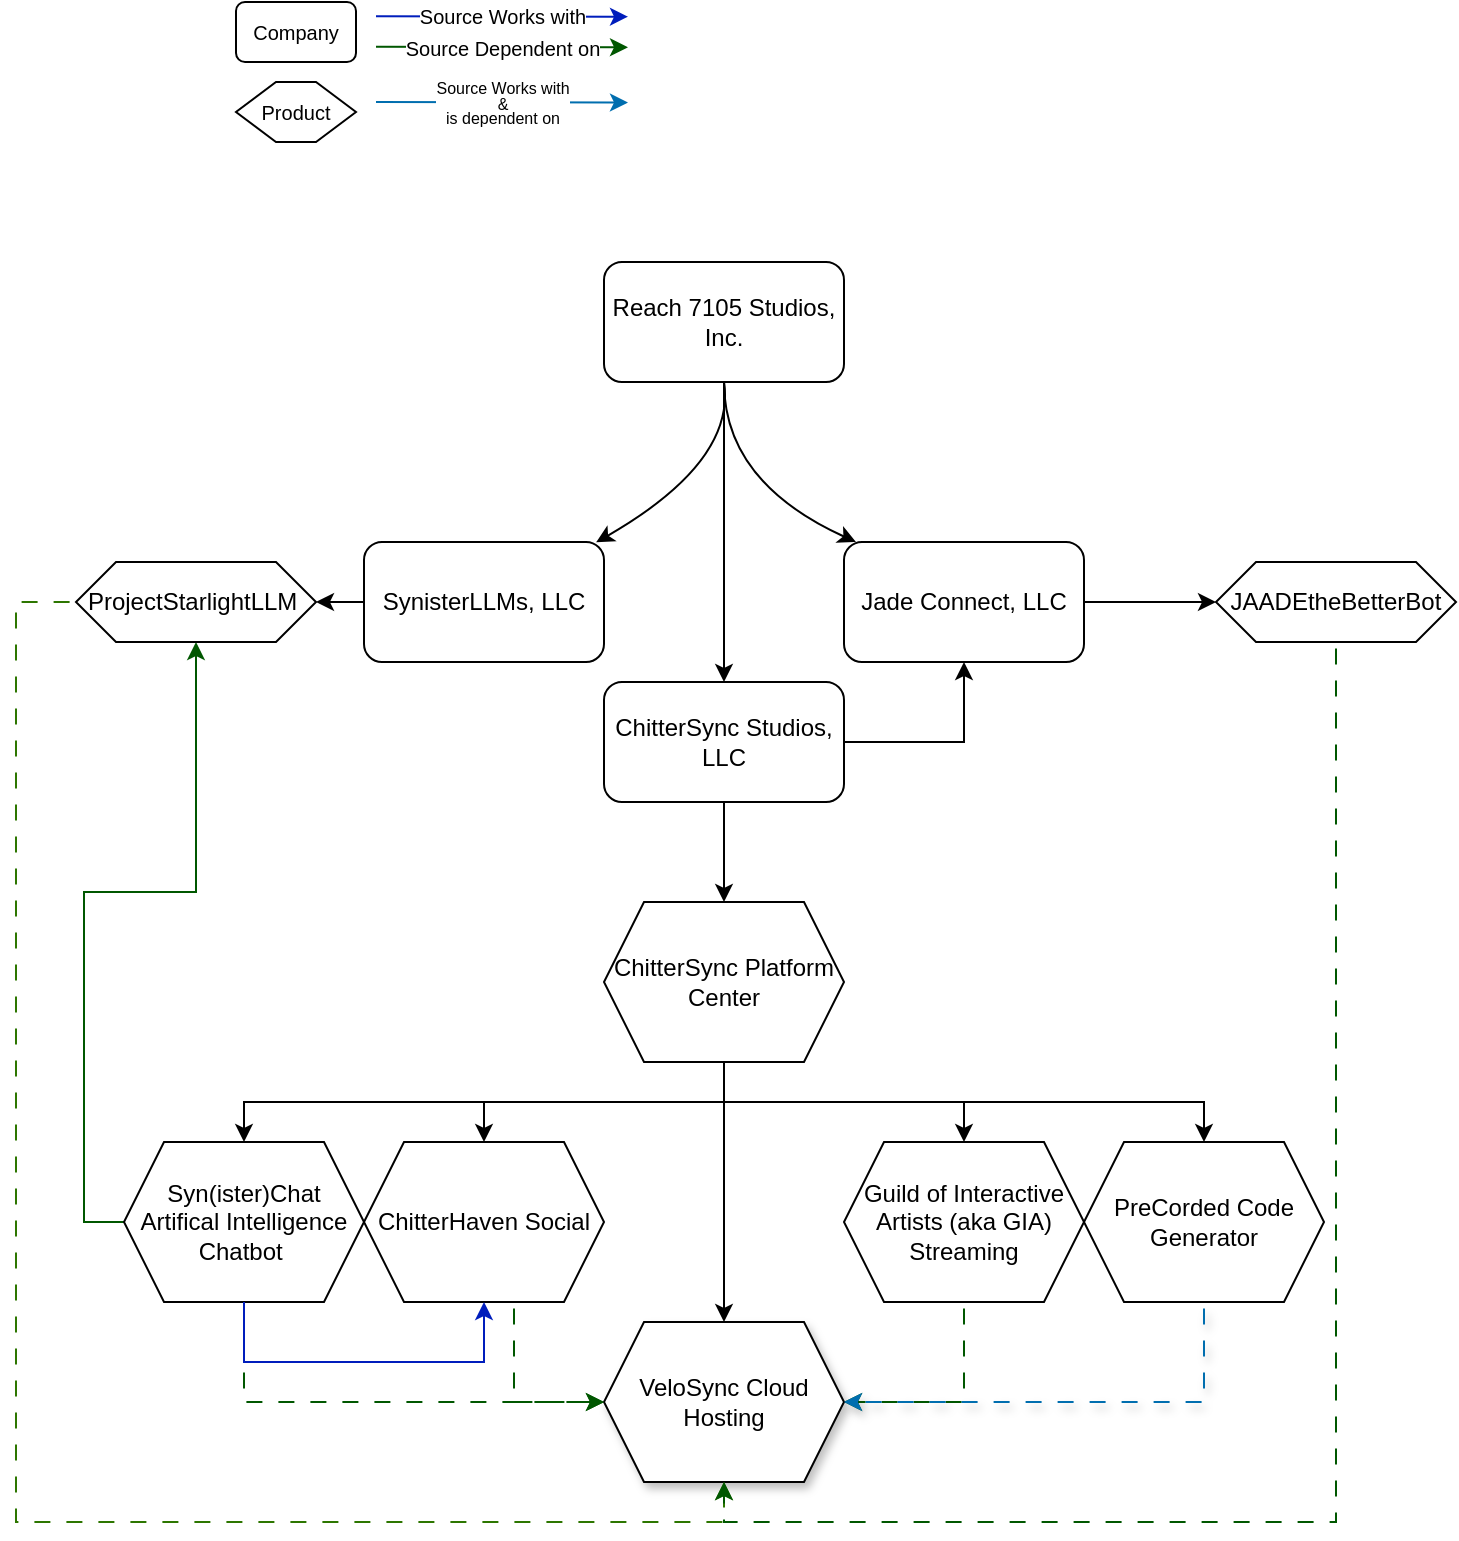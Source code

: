 <mxfile version="27.0.5">
  <diagram name="Page-1" id="IqFbWDr3JGH-02xFy15p">
    <mxGraphModel dx="624" dy="369" grid="1" gridSize="10" guides="1" tooltips="1" connect="1" arrows="1" fold="1" page="1" pageScale="1" pageWidth="827" pageHeight="1169" math="0" shadow="0">
      <root>
        <mxCell id="0" />
        <mxCell id="1" parent="0" />
        <mxCell id="N1QLn7Qe5bVt2qLxOlzb-1" value="Reach 7105 Studios, Inc." style="rounded=1;whiteSpace=wrap;html=1;perimeterSpacing=0;glass=0;" vertex="1" parent="1">
          <mxGeometry x="354" y="230" width="120" height="60" as="geometry" />
        </mxCell>
        <mxCell id="N1QLn7Qe5bVt2qLxOlzb-2" value="" style="curved=1;endArrow=classic;html=1;rounded=0;exitX=0.5;exitY=1;exitDx=0;exitDy=0;entryX=0.967;entryY=0.003;entryDx=0;entryDy=0;entryPerimeter=0;" edge="1" parent="1" source="N1QLn7Qe5bVt2qLxOlzb-1" target="N1QLn7Qe5bVt2qLxOlzb-5">
          <mxGeometry width="50" height="50" relative="1" as="geometry">
            <mxPoint x="390" y="360" as="sourcePoint" />
            <mxPoint x="340" y="380" as="targetPoint" />
            <Array as="points">
              <mxPoint x="420" y="330" />
            </Array>
          </mxGeometry>
        </mxCell>
        <mxCell id="N1QLn7Qe5bVt2qLxOlzb-3" value="" style="curved=1;endArrow=classic;html=1;rounded=0;exitX=0.5;exitY=1;exitDx=0;exitDy=0;" edge="1" parent="1" source="N1QLn7Qe5bVt2qLxOlzb-1">
          <mxGeometry width="50" height="50" relative="1" as="geometry">
            <mxPoint x="414" y="310" as="sourcePoint" />
            <mxPoint x="414" y="440" as="targetPoint" />
            <Array as="points" />
          </mxGeometry>
        </mxCell>
        <mxCell id="N1QLn7Qe5bVt2qLxOlzb-4" value="" style="curved=1;endArrow=classic;html=1;rounded=0;exitX=0.5;exitY=1;exitDx=0;exitDy=0;entryX=0.05;entryY=0;entryDx=0;entryDy=0;entryPerimeter=0;" edge="1" parent="1" source="N1QLn7Qe5bVt2qLxOlzb-1" target="N1QLn7Qe5bVt2qLxOlzb-7">
          <mxGeometry width="50" height="50" relative="1" as="geometry">
            <mxPoint x="418" y="290" as="sourcePoint" />
            <mxPoint x="490" y="380" as="targetPoint" />
            <Array as="points">
              <mxPoint x="414" y="340" />
            </Array>
          </mxGeometry>
        </mxCell>
        <mxCell id="N1QLn7Qe5bVt2qLxOlzb-32" style="edgeStyle=orthogonalEdgeStyle;rounded=0;orthogonalLoop=1;jettySize=auto;html=1;entryX=1;entryY=0.5;entryDx=0;entryDy=0;" edge="1" parent="1" source="N1QLn7Qe5bVt2qLxOlzb-5" target="N1QLn7Qe5bVt2qLxOlzb-31">
          <mxGeometry relative="1" as="geometry" />
        </mxCell>
        <mxCell id="N1QLn7Qe5bVt2qLxOlzb-5" value="SynisterLLMs, LLC" style="rounded=1;whiteSpace=wrap;html=1;" vertex="1" parent="1">
          <mxGeometry x="234" y="370" width="120" height="60" as="geometry" />
        </mxCell>
        <mxCell id="N1QLn7Qe5bVt2qLxOlzb-8" style="edgeStyle=orthogonalEdgeStyle;rounded=0;orthogonalLoop=1;jettySize=auto;html=1;" edge="1" parent="1" source="N1QLn7Qe5bVt2qLxOlzb-6">
          <mxGeometry relative="1" as="geometry">
            <mxPoint x="414" y="550" as="targetPoint" />
          </mxGeometry>
        </mxCell>
        <mxCell id="N1QLn7Qe5bVt2qLxOlzb-25" style="edgeStyle=orthogonalEdgeStyle;rounded=0;orthogonalLoop=1;jettySize=auto;html=1;entryX=0.5;entryY=1;entryDx=0;entryDy=0;" edge="1" parent="1" source="N1QLn7Qe5bVt2qLxOlzb-6" target="N1QLn7Qe5bVt2qLxOlzb-7">
          <mxGeometry relative="1" as="geometry">
            <Array as="points">
              <mxPoint x="534" y="470" />
            </Array>
          </mxGeometry>
        </mxCell>
        <mxCell id="N1QLn7Qe5bVt2qLxOlzb-6" value="ChitterSync Studios, LLC" style="rounded=1;whiteSpace=wrap;html=1;" vertex="1" parent="1">
          <mxGeometry x="354" y="440" width="120" height="60" as="geometry" />
        </mxCell>
        <mxCell id="N1QLn7Qe5bVt2qLxOlzb-37" style="edgeStyle=orthogonalEdgeStyle;rounded=0;orthogonalLoop=1;jettySize=auto;html=1;entryX=0;entryY=0.5;entryDx=0;entryDy=0;" edge="1" parent="1" source="N1QLn7Qe5bVt2qLxOlzb-7" target="N1QLn7Qe5bVt2qLxOlzb-35">
          <mxGeometry relative="1" as="geometry" />
        </mxCell>
        <mxCell id="N1QLn7Qe5bVt2qLxOlzb-7" value="Jade Connect, LLC" style="rounded=1;whiteSpace=wrap;html=1;" vertex="1" parent="1">
          <mxGeometry x="474" y="370" width="120" height="60" as="geometry" />
        </mxCell>
        <mxCell id="N1QLn7Qe5bVt2qLxOlzb-10" value="&lt;font style=&quot;font-size: 10px;&quot;&gt;Company&lt;/font&gt;" style="rounded=1;whiteSpace=wrap;html=1;" vertex="1" parent="1">
          <mxGeometry x="170" y="100" width="60" height="30" as="geometry" />
        </mxCell>
        <mxCell id="N1QLn7Qe5bVt2qLxOlzb-11" value="&lt;font style=&quot;font-size: 10px;&quot;&gt;Product&lt;/font&gt;" style="shape=hexagon;perimeter=hexagonPerimeter2;whiteSpace=wrap;html=1;fixedSize=1;" vertex="1" parent="1">
          <mxGeometry x="170" y="140" width="60" height="30" as="geometry" />
        </mxCell>
        <mxCell id="N1QLn7Qe5bVt2qLxOlzb-14" value="" style="edgeStyle=orthogonalEdgeStyle;rounded=0;orthogonalLoop=1;jettySize=auto;html=1;" edge="1" parent="1" source="N1QLn7Qe5bVt2qLxOlzb-12" target="N1QLn7Qe5bVt2qLxOlzb-13">
          <mxGeometry relative="1" as="geometry" />
        </mxCell>
        <mxCell id="N1QLn7Qe5bVt2qLxOlzb-16" value="" style="edgeStyle=orthogonalEdgeStyle;rounded=0;orthogonalLoop=1;jettySize=auto;html=1;" edge="1" parent="1" source="N1QLn7Qe5bVt2qLxOlzb-12" target="N1QLn7Qe5bVt2qLxOlzb-15">
          <mxGeometry relative="1" as="geometry" />
        </mxCell>
        <mxCell id="N1QLn7Qe5bVt2qLxOlzb-18" value="" style="edgeStyle=orthogonalEdgeStyle;rounded=0;orthogonalLoop=1;jettySize=auto;html=1;" edge="1" parent="1" source="N1QLn7Qe5bVt2qLxOlzb-12" target="N1QLn7Qe5bVt2qLxOlzb-17">
          <mxGeometry relative="1" as="geometry" />
        </mxCell>
        <mxCell id="N1QLn7Qe5bVt2qLxOlzb-20" value="" style="edgeStyle=orthogonalEdgeStyle;rounded=0;orthogonalLoop=1;jettySize=auto;html=1;" edge="1" parent="1" source="N1QLn7Qe5bVt2qLxOlzb-12" target="N1QLn7Qe5bVt2qLxOlzb-19">
          <mxGeometry relative="1" as="geometry">
            <Array as="points">
              <mxPoint x="414" y="650" />
              <mxPoint x="654" y="650" />
            </Array>
          </mxGeometry>
        </mxCell>
        <mxCell id="N1QLn7Qe5bVt2qLxOlzb-23" value="" style="edgeStyle=orthogonalEdgeStyle;rounded=0;orthogonalLoop=1;jettySize=auto;html=1;" edge="1" parent="1" source="N1QLn7Qe5bVt2qLxOlzb-12" target="N1QLn7Qe5bVt2qLxOlzb-22">
          <mxGeometry relative="1" as="geometry">
            <Array as="points">
              <mxPoint x="414" y="650" />
              <mxPoint x="174" y="650" />
            </Array>
          </mxGeometry>
        </mxCell>
        <mxCell id="N1QLn7Qe5bVt2qLxOlzb-12" value="ChitterSync Platform Center" style="shape=hexagon;perimeter=hexagonPerimeter2;whiteSpace=wrap;html=1;fixedSize=1;" vertex="1" parent="1">
          <mxGeometry x="354" y="550" width="120" height="80" as="geometry" />
        </mxCell>
        <mxCell id="N1QLn7Qe5bVt2qLxOlzb-28" style="edgeStyle=orthogonalEdgeStyle;rounded=0;orthogonalLoop=1;jettySize=auto;html=1;entryX=1;entryY=0.5;entryDx=0;entryDy=0;fillColor=#008a00;strokeColor=#005700;flowAnimation=1;" edge="1" parent="1" source="N1QLn7Qe5bVt2qLxOlzb-13" target="N1QLn7Qe5bVt2qLxOlzb-17">
          <mxGeometry relative="1" as="geometry">
            <mxPoint x="480" y="810" as="targetPoint" />
            <Array as="points">
              <mxPoint x="534" y="800" />
            </Array>
          </mxGeometry>
        </mxCell>
        <mxCell id="N1QLn7Qe5bVt2qLxOlzb-13" value="Guild of Interactive Artists (aka GIA) Streaming" style="shape=hexagon;perimeter=hexagonPerimeter2;whiteSpace=wrap;html=1;fixedSize=1;" vertex="1" parent="1">
          <mxGeometry x="474" y="670" width="120" height="80" as="geometry" />
        </mxCell>
        <mxCell id="N1QLn7Qe5bVt2qLxOlzb-29" style="edgeStyle=orthogonalEdgeStyle;rounded=0;orthogonalLoop=1;jettySize=auto;html=1;exitX=0.625;exitY=1;exitDx=0;exitDy=0;entryX=0;entryY=0.5;entryDx=0;entryDy=0;fillColor=#008a00;strokeColor=#005700;flowAnimation=1;" edge="1" parent="1" source="N1QLn7Qe5bVt2qLxOlzb-15" target="N1QLn7Qe5bVt2qLxOlzb-17">
          <mxGeometry relative="1" as="geometry" />
        </mxCell>
        <mxCell id="N1QLn7Qe5bVt2qLxOlzb-15" value="ChitterHaven Social" style="shape=hexagon;perimeter=hexagonPerimeter2;whiteSpace=wrap;html=1;fixedSize=1;" vertex="1" parent="1">
          <mxGeometry x="234" y="670" width="120" height="80" as="geometry" />
        </mxCell>
        <mxCell id="N1QLn7Qe5bVt2qLxOlzb-17" value="VeloSync Cloud Hosting" style="shape=hexagon;perimeter=hexagonPerimeter2;whiteSpace=wrap;html=1;fixedSize=1;rounded=0;shadow=1;" vertex="1" parent="1">
          <mxGeometry x="354" y="760" width="120" height="80" as="geometry" />
        </mxCell>
        <mxCell id="N1QLn7Qe5bVt2qLxOlzb-19" value="PreCorded Code Generator" style="shape=hexagon;perimeter=hexagonPerimeter2;whiteSpace=wrap;html=1;fixedSize=1;" vertex="1" parent="1">
          <mxGeometry x="594" y="670" width="120" height="80" as="geometry" />
        </mxCell>
        <mxCell id="N1QLn7Qe5bVt2qLxOlzb-30" style="edgeStyle=orthogonalEdgeStyle;rounded=0;orthogonalLoop=1;jettySize=auto;html=1;fillColor=#008a00;strokeColor=#005700;flowAnimation=1;" edge="1" parent="1" source="N1QLn7Qe5bVt2qLxOlzb-22" target="N1QLn7Qe5bVt2qLxOlzb-17">
          <mxGeometry relative="1" as="geometry">
            <mxPoint x="350" y="800" as="targetPoint" />
            <Array as="points">
              <mxPoint x="174" y="800" />
            </Array>
          </mxGeometry>
        </mxCell>
        <mxCell id="N1QLn7Qe5bVt2qLxOlzb-34" style="edgeStyle=orthogonalEdgeStyle;rounded=0;orthogonalLoop=1;jettySize=auto;html=1;entryX=0.5;entryY=1;entryDx=0;entryDy=0;exitX=0;exitY=0.5;exitDx=0;exitDy=0;fillColor=#008a00;strokeColor=#005700;" edge="1" parent="1" source="N1QLn7Qe5bVt2qLxOlzb-22" target="N1QLn7Qe5bVt2qLxOlzb-31">
          <mxGeometry relative="1" as="geometry" />
        </mxCell>
        <mxCell id="N1QLn7Qe5bVt2qLxOlzb-22" value="Syn(ister)Chat Artifical Intelligence Chatbot&amp;nbsp;" style="shape=hexagon;perimeter=hexagonPerimeter2;whiteSpace=wrap;html=1;fixedSize=1;" vertex="1" parent="1">
          <mxGeometry x="114" y="670" width="120" height="80" as="geometry" />
        </mxCell>
        <mxCell id="N1QLn7Qe5bVt2qLxOlzb-26" style="edgeStyle=orthogonalEdgeStyle;rounded=0;orthogonalLoop=1;jettySize=auto;html=1;entryX=0.5;entryY=1;entryDx=0;entryDy=0;fillColor=#0050ef;strokeColor=#001DBC;" edge="1" parent="1" source="N1QLn7Qe5bVt2qLxOlzb-22" target="N1QLn7Qe5bVt2qLxOlzb-15">
          <mxGeometry relative="1" as="geometry">
            <Array as="points">
              <mxPoint x="174" y="780" />
              <mxPoint x="294" y="780" />
            </Array>
          </mxGeometry>
        </mxCell>
        <mxCell id="N1QLn7Qe5bVt2qLxOlzb-27" style="edgeStyle=orthogonalEdgeStyle;rounded=0;orthogonalLoop=1;jettySize=auto;html=1;entryX=1;entryY=0.5;entryDx=0;entryDy=0;fillColor=#1ba1e2;strokeColor=#006EAF;flowAnimation=1;shadow=1;" edge="1" parent="1" source="N1QLn7Qe5bVt2qLxOlzb-19" target="N1QLn7Qe5bVt2qLxOlzb-17">
          <mxGeometry relative="1" as="geometry">
            <mxPoint x="490" y="805" as="targetPoint" />
            <Array as="points">
              <mxPoint x="654" y="800" />
            </Array>
          </mxGeometry>
        </mxCell>
        <mxCell id="N1QLn7Qe5bVt2qLxOlzb-45" style="edgeStyle=orthogonalEdgeStyle;rounded=0;orthogonalLoop=1;jettySize=auto;html=1;entryX=0.5;entryY=1;entryDx=0;entryDy=0;flowAnimation=1;fillColor=#60a917;strokeColor=#2D7600;" edge="1" parent="1" source="N1QLn7Qe5bVt2qLxOlzb-31" target="N1QLn7Qe5bVt2qLxOlzb-17">
          <mxGeometry relative="1" as="geometry">
            <Array as="points">
              <mxPoint x="60" y="400" />
              <mxPoint x="60" y="860" />
              <mxPoint x="414" y="860" />
            </Array>
          </mxGeometry>
        </mxCell>
        <mxCell id="N1QLn7Qe5bVt2qLxOlzb-31" value="ProjectStarlightLLM&amp;nbsp;" style="shape=hexagon;perimeter=hexagonPerimeter2;whiteSpace=wrap;html=1;fixedSize=1;" vertex="1" parent="1">
          <mxGeometry x="90" y="380" width="120" height="40" as="geometry" />
        </mxCell>
        <mxCell id="N1QLn7Qe5bVt2qLxOlzb-38" style="edgeStyle=orthogonalEdgeStyle;rounded=0;orthogonalLoop=1;jettySize=auto;html=1;exitX=0.5;exitY=1;exitDx=0;exitDy=0;entryX=0.5;entryY=1;entryDx=0;entryDy=0;fillColor=#008a00;strokeColor=#005700;flowAnimation=1;shadow=0;" edge="1" parent="1" source="N1QLn7Qe5bVt2qLxOlzb-35" target="N1QLn7Qe5bVt2qLxOlzb-17">
          <mxGeometry relative="1" as="geometry" />
        </mxCell>
        <mxCell id="N1QLn7Qe5bVt2qLxOlzb-35" value="JAADEtheBetterBot" style="shape=hexagon;perimeter=hexagonPerimeter2;whiteSpace=wrap;html=1;fixedSize=1;" vertex="1" parent="1">
          <mxGeometry x="660" y="380" width="120" height="40" as="geometry" />
        </mxCell>
        <mxCell id="N1QLn7Qe5bVt2qLxOlzb-39" value="" style="endArrow=classic;html=1;rounded=0;fillColor=#0050ef;strokeColor=#001DBC;" edge="1" parent="1">
          <mxGeometry relative="1" as="geometry">
            <mxPoint x="240" y="107.07" as="sourcePoint" />
            <mxPoint x="366" y="107.36" as="targetPoint" />
          </mxGeometry>
        </mxCell>
        <mxCell id="N1QLn7Qe5bVt2qLxOlzb-40" value="&lt;font style=&quot;font-size: 10px;&quot;&gt;Source Works with&lt;/font&gt;" style="edgeLabel;resizable=0;html=1;;align=center;verticalAlign=middle;" connectable="0" vertex="1" parent="N1QLn7Qe5bVt2qLxOlzb-39">
          <mxGeometry relative="1" as="geometry" />
        </mxCell>
        <mxCell id="N1QLn7Qe5bVt2qLxOlzb-41" value="" style="endArrow=classic;html=1;rounded=0;fillColor=#008a00;strokeColor=#005700;" edge="1" parent="1">
          <mxGeometry relative="1" as="geometry">
            <mxPoint x="240" y="122.36" as="sourcePoint" />
            <mxPoint x="366" y="122.65" as="targetPoint" />
          </mxGeometry>
        </mxCell>
        <mxCell id="N1QLn7Qe5bVt2qLxOlzb-42" value="&lt;font style=&quot;font-size: 10px;&quot;&gt;Source Dependent on&lt;/font&gt;" style="edgeLabel;resizable=0;html=1;;align=center;verticalAlign=middle;" connectable="0" vertex="1" parent="N1QLn7Qe5bVt2qLxOlzb-41">
          <mxGeometry relative="1" as="geometry" />
        </mxCell>
        <mxCell id="N1QLn7Qe5bVt2qLxOlzb-43" value="" style="endArrow=classic;html=1;rounded=0;fillColor=#1ba1e2;strokeColor=#006EAF;" edge="1" parent="1">
          <mxGeometry relative="1" as="geometry">
            <mxPoint x="240" y="150" as="sourcePoint" />
            <mxPoint x="366" y="150.29" as="targetPoint" />
          </mxGeometry>
        </mxCell>
        <mxCell id="N1QLn7Qe5bVt2qLxOlzb-44" value="&lt;div style=&quot;line-height: 70%;&quot;&gt;&lt;font style=&quot;line-height: 70%; font-size: 8px;&quot;&gt;Source Works with&lt;/font&gt;&lt;div&gt;&lt;font style=&quot;line-height: 70%; font-size: 8px;&quot;&gt;&amp;nbsp;&amp;amp;&amp;nbsp;&lt;/font&gt;&lt;div&gt;&lt;font style=&quot;line-height: 70%; font-size: 8px;&quot;&gt;is dependent on&lt;/font&gt;&lt;/div&gt;&lt;/div&gt;&lt;/div&gt;" style="edgeLabel;resizable=0;html=1;;align=center;verticalAlign=middle;" connectable="0" vertex="1" parent="N1QLn7Qe5bVt2qLxOlzb-43">
          <mxGeometry relative="1" as="geometry" />
        </mxCell>
      </root>
    </mxGraphModel>
  </diagram>
</mxfile>
